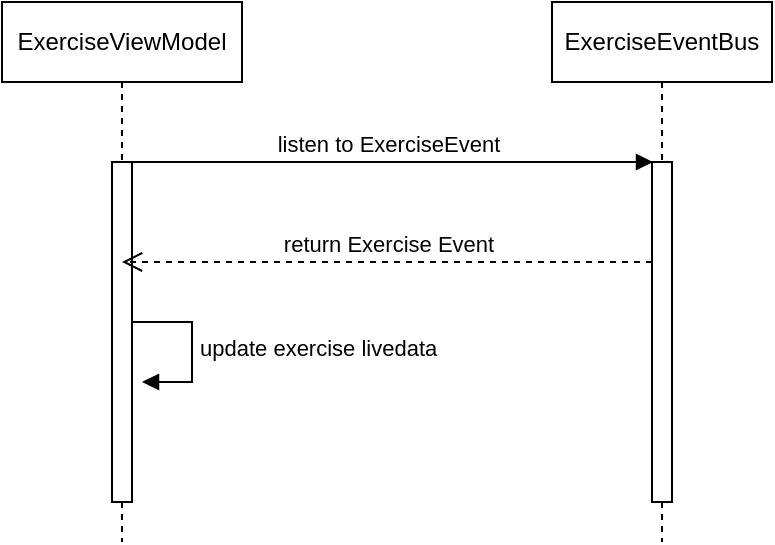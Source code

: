 <mxfile version="21.6.1" type="github">
  <diagram name="Page-1" id="63nrFgaTE3TaQ9yCHrsW">
    <mxGraphModel dx="2074" dy="1078" grid="1" gridSize="10" guides="1" tooltips="1" connect="1" arrows="1" fold="1" page="1" pageScale="1" pageWidth="827" pageHeight="1169" math="0" shadow="0">
      <root>
        <mxCell id="0" />
        <mxCell id="1" parent="0" />
        <mxCell id="bdMPvcJEeqab3r19KIil-4" value="ExerciseViewModel" style="shape=umlLifeline;perimeter=lifelinePerimeter;whiteSpace=wrap;html=1;container=0;dropTarget=0;collapsible=0;recursiveResize=0;outlineConnect=0;portConstraint=eastwest;newEdgeStyle={&quot;edgeStyle&quot;:&quot;elbowEdgeStyle&quot;,&quot;elbow&quot;:&quot;vertical&quot;,&quot;curved&quot;:0,&quot;rounded&quot;:0};" vertex="1" parent="1">
          <mxGeometry x="105" y="110" width="120" height="270" as="geometry" />
        </mxCell>
        <mxCell id="bdMPvcJEeqab3r19KIil-5" value="" style="html=1;points=[];perimeter=orthogonalPerimeter;outlineConnect=0;targetShapes=umlLifeline;portConstraint=eastwest;newEdgeStyle={&quot;edgeStyle&quot;:&quot;elbowEdgeStyle&quot;,&quot;elbow&quot;:&quot;vertical&quot;,&quot;curved&quot;:0,&quot;rounded&quot;:0};" vertex="1" parent="bdMPvcJEeqab3r19KIil-4">
          <mxGeometry x="55" y="80" width="10" height="170" as="geometry" />
        </mxCell>
        <mxCell id="bdMPvcJEeqab3r19KIil-34" value="ExerciseEventBus" style="shape=umlLifeline;perimeter=lifelinePerimeter;whiteSpace=wrap;html=1;container=1;dropTarget=0;collapsible=0;recursiveResize=0;outlineConnect=0;portConstraint=eastwest;newEdgeStyle={&quot;edgeStyle&quot;:&quot;elbowEdgeStyle&quot;,&quot;elbow&quot;:&quot;vertical&quot;,&quot;curved&quot;:0,&quot;rounded&quot;:0};" vertex="1" parent="1">
          <mxGeometry x="380" y="110" width="110" height="270" as="geometry" />
        </mxCell>
        <mxCell id="bdMPvcJEeqab3r19KIil-36" value="" style="html=1;points=[];perimeter=orthogonalPerimeter;outlineConnect=0;targetShapes=umlLifeline;portConstraint=eastwest;newEdgeStyle={&quot;edgeStyle&quot;:&quot;elbowEdgeStyle&quot;,&quot;elbow&quot;:&quot;vertical&quot;,&quot;curved&quot;:0,&quot;rounded&quot;:0};" vertex="1" parent="bdMPvcJEeqab3r19KIil-34">
          <mxGeometry x="50" y="80" width="10" height="170" as="geometry" />
        </mxCell>
        <mxCell id="bdMPvcJEeqab3r19KIil-37" value="listen to ExerciseEvent" style="html=1;verticalAlign=bottom;endArrow=block;edgeStyle=elbowEdgeStyle;elbow=vertical;curved=0;rounded=0;" edge="1" parent="1" source="bdMPvcJEeqab3r19KIil-4">
          <mxGeometry width="80" relative="1" as="geometry">
            <mxPoint x="370" y="190" as="sourcePoint" />
            <mxPoint x="430.5" y="190" as="targetPoint" />
          </mxGeometry>
        </mxCell>
        <mxCell id="bdMPvcJEeqab3r19KIil-38" value="return Exercise Event" style="html=1;verticalAlign=bottom;endArrow=open;dashed=1;endSize=8;edgeStyle=elbowEdgeStyle;elbow=vertical;curved=0;rounded=0;" edge="1" parent="1" target="bdMPvcJEeqab3r19KIil-4">
          <mxGeometry relative="1" as="geometry">
            <mxPoint x="430" y="240" as="sourcePoint" />
            <mxPoint x="250" y="240" as="targetPoint" />
          </mxGeometry>
        </mxCell>
        <mxCell id="bdMPvcJEeqab3r19KIil-41" value="update exercise livedata" style="html=1;align=left;spacingLeft=2;endArrow=block;rounded=0;edgeStyle=orthogonalEdgeStyle;curved=0;rounded=0;" edge="1" parent="1">
          <mxGeometry relative="1" as="geometry">
            <mxPoint x="170" y="270" as="sourcePoint" />
            <Array as="points">
              <mxPoint x="200" y="300" />
            </Array>
            <mxPoint x="175" y="300" as="targetPoint" />
          </mxGeometry>
        </mxCell>
      </root>
    </mxGraphModel>
  </diagram>
</mxfile>
